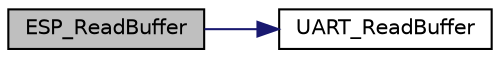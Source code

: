 digraph "ESP_ReadBuffer"
{
 // LATEX_PDF_SIZE
  edge [fontname="Helvetica",fontsize="10",labelfontname="Helvetica",labelfontsize="10"];
  node [fontname="Helvetica",fontsize="10",shape=record];
  rankdir="LR";
  Node1 [label="ESP_ReadBuffer",height=0.2,width=0.4,color="black", fillcolor="grey75", style="filled", fontcolor="black",tooltip="Receive AT buffer response."];
  Node1 -> Node2 [color="midnightblue",fontsize="10",style="solid",fontname="Helvetica"];
  Node2 [label="UART_ReadBuffer",height=0.2,width=0.4,color="black", fillcolor="white", style="filled",URL="$d8/d63/group__UART__Public__Functions.html#ga7ece4fbed5effcc1317debdbe3d5761d",tooltip=" "];
}
